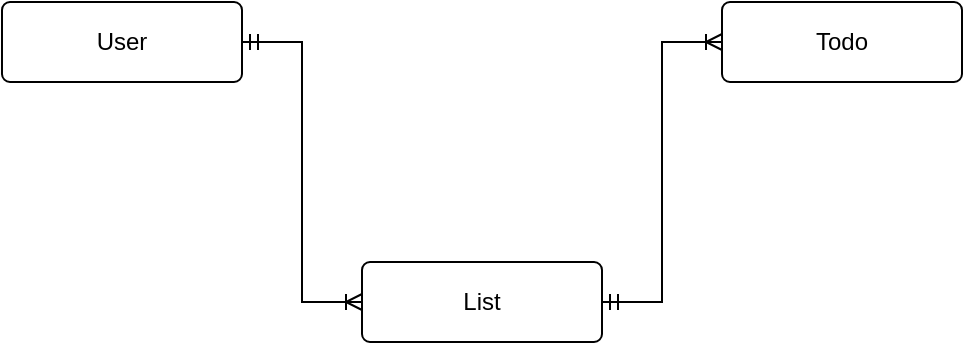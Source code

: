 <mxfile version="15.7.3" type="device" pages="2"><diagram id="vzPCwwMsZXx5Im_dp79G" name="Entity-Relationship-Diagram"><mxGraphModel dx="214" dy="831" grid="1" gridSize="10" guides="1" tooltips="1" connect="1" arrows="1" fold="1" page="1" pageScale="1" pageWidth="827" pageHeight="1169" math="0" shadow="0"><root><mxCell id="0"/><mxCell id="1" parent="0"/><mxCell id="tITW-uX6JTZNfrcVEX7D-1" value="User" style="rounded=1;arcSize=10;whiteSpace=wrap;html=1;align=center;" vertex="1" parent="1"><mxGeometry x="920" y="200" width="120" height="40" as="geometry"/></mxCell><mxCell id="tITW-uX6JTZNfrcVEX7D-2" value="List" style="rounded=1;arcSize=10;whiteSpace=wrap;html=1;align=center;" vertex="1" parent="1"><mxGeometry x="1100" y="330" width="120" height="40" as="geometry"/></mxCell><mxCell id="tITW-uX6JTZNfrcVEX7D-3" value="Todo" style="rounded=1;arcSize=10;whiteSpace=wrap;html=1;align=center;" vertex="1" parent="1"><mxGeometry x="1280" y="200" width="120" height="40" as="geometry"/></mxCell><mxCell id="BmulbQsDpVlfR1J8bmTc-1" value="" style="edgeStyle=entityRelationEdgeStyle;fontSize=12;html=1;endArrow=ERoneToMany;startArrow=ERmandOne;rounded=0;entryX=0;entryY=0.5;entryDx=0;entryDy=0;exitX=1;exitY=0.5;exitDx=0;exitDy=0;" edge="1" parent="1" source="tITW-uX6JTZNfrcVEX7D-1" target="tITW-uX6JTZNfrcVEX7D-2"><mxGeometry width="100" height="100" relative="1" as="geometry"><mxPoint x="1020" y="380" as="sourcePoint"/><mxPoint x="1240" y="220" as="targetPoint"/></mxGeometry></mxCell><mxCell id="BmulbQsDpVlfR1J8bmTc-5" value="" style="edgeStyle=entityRelationEdgeStyle;fontSize=12;html=1;endArrow=ERoneToMany;startArrow=ERmandOne;rounded=0;exitX=1;exitY=0.5;exitDx=0;exitDy=0;entryX=0;entryY=0.5;entryDx=0;entryDy=0;" edge="1" parent="1" source="tITW-uX6JTZNfrcVEX7D-2" target="tITW-uX6JTZNfrcVEX7D-3"><mxGeometry width="100" height="100" relative="1" as="geometry"><mxPoint x="1270" y="270" as="sourcePoint"/><mxPoint x="1400" y="270" as="targetPoint"/></mxGeometry></mxCell></root></mxGraphModel></diagram><diagram id="3iDcGDnxH7c_ONSiCr-t" name="Table-Structure"><mxGraphModel dx="1041" dy="831" grid="1" gridSize="10" guides="1" tooltips="1" connect="1" arrows="1" fold="1" page="1" pageScale="1" pageWidth="827" pageHeight="1169" math="0" shadow="0"><root><mxCell id="bWTgZx5LsMBX5itzkjYO-0"/><mxCell id="bWTgZx5LsMBX5itzkjYO-1" parent="bWTgZx5LsMBX5itzkjYO-0"/><mxCell id="kNgY0zD9fQq7zIaz1ZOs-0" value="Partition Key" style="rounded=0;whiteSpace=wrap;html=1;align=left;fontStyle=1;fillColor=#f5f5f5;fontColor=#333333;strokeColor=#666666;" vertex="1" parent="bWTgZx5LsMBX5itzkjYO-1"><mxGeometry x="80" y="160" width="120" height="40" as="geometry"/></mxCell><mxCell id="kNgY0zD9fQq7zIaz1ZOs-1" value="" style="endArrow=none;html=1;rounded=0;entryX=1;entryY=0;entryDx=0;entryDy=0;exitX=1;exitY=1;exitDx=0;exitDy=0;" edge="1" parent="bWTgZx5LsMBX5itzkjYO-1" source="kNgY0zD9fQq7zIaz1ZOs-32" target="kNgY0zD9fQq7zIaz1ZOs-14"><mxGeometry width="50" height="50" relative="1" as="geometry"><mxPoint x="800" y="440" as="sourcePoint"/><mxPoint x="620" y="760" as="targetPoint"/></mxGeometry></mxCell><mxCell id="kNgY0zD9fQq7zIaz1ZOs-4" value="&lt;p style=&quot;font-size: 11px&quot;&gt;&lt;span style=&quot;font-weight: normal&quot;&gt;name&lt;/span&gt;&lt;/p&gt;&lt;p style=&quot;font-size: 11px&quot;&gt;Personal&lt;/p&gt;" style="text;html=1;strokeColor=none;fillColor=none;spacing=5;spacingTop=-20;overflow=hidden;rounded=0;horizontal=1;whiteSpace=wrap;verticalAlign=top;fontStyle=1;fontSize=11;" vertex="1" parent="bWTgZx5LsMBX5itzkjYO-1"><mxGeometry x="320" y="200" width="80" height="40" as="geometry"/></mxCell><mxCell id="kNgY0zD9fQq7zIaz1ZOs-5" value="USER#1" style="rounded=0;whiteSpace=wrap;html=1;align=left;" vertex="1" parent="bWTgZx5LsMBX5itzkjYO-1"><mxGeometry x="80" y="200" width="120" height="40" as="geometry"/></mxCell><mxCell id="kNgY0zD9fQq7zIaz1ZOs-6" value="Partition Key" style="rounded=0;whiteSpace=wrap;html=1;align=left;fontStyle=1;fillColor=#f5f5f5;fontColor=#333333;strokeColor=#666666;" vertex="1" parent="bWTgZx5LsMBX5itzkjYO-1"><mxGeometry x="200" y="160" width="120" height="40" as="geometry"/></mxCell><mxCell id="kNgY0zD9fQq7zIaz1ZOs-7" value="LIST#1" style="rounded=0;whiteSpace=wrap;html=1;align=left;" vertex="1" parent="bWTgZx5LsMBX5itzkjYO-1"><mxGeometry x="200" y="200" width="120" height="40" as="geometry"/></mxCell><mxCell id="kNgY0zD9fQq7zIaz1ZOs-8" value="LIST#2" style="rounded=0;whiteSpace=wrap;html=1;align=left;" vertex="1" parent="bWTgZx5LsMBX5itzkjYO-1"><mxGeometry x="200" y="240" width="120" height="40" as="geometry"/></mxCell><mxCell id="kNgY0zD9fQq7zIaz1ZOs-9" value="&lt;p style=&quot;font-size: 11px&quot;&gt;&lt;span style=&quot;font-weight: normal&quot;&gt;name&lt;/span&gt;&lt;/p&gt;&lt;p style=&quot;font-size: 11px&quot;&gt;Work&lt;/p&gt;" style="text;html=1;strokeColor=none;fillColor=none;spacing=5;spacingTop=-20;overflow=hidden;rounded=0;horizontal=1;whiteSpace=wrap;verticalAlign=top;fontStyle=1;fontSize=11;" vertex="1" parent="bWTgZx5LsMBX5itzkjYO-1"><mxGeometry x="320" y="240" width="80" height="40" as="geometry"/></mxCell><mxCell id="kNgY0zD9fQq7zIaz1ZOs-10" value="&lt;p style=&quot;font-size: 11px&quot;&gt;&lt;span style=&quot;font-weight: normal&quot;&gt;icon&lt;/span&gt;&lt;/p&gt;&lt;p style=&quot;font-size: 11px&quot;&gt;checkbox&lt;/p&gt;" style="text;html=1;strokeColor=none;fillColor=none;spacing=5;spacingTop=-20;overflow=hidden;rounded=0;horizontal=1;whiteSpace=wrap;verticalAlign=top;fontStyle=1;fontSize=11;" vertex="1" parent="bWTgZx5LsMBX5itzkjYO-1"><mxGeometry x="400" y="200" width="80" height="40" as="geometry"/></mxCell><mxCell id="kNgY0zD9fQq7zIaz1ZOs-11" value="&lt;p style=&quot;font-size: 11px&quot;&gt;&lt;span style=&quot;font-weight: normal&quot;&gt;color&lt;/span&gt;&lt;/p&gt;&lt;p style=&quot;font-size: 11px&quot;&gt;success&lt;/p&gt;" style="text;html=1;strokeColor=none;fillColor=none;spacing=5;spacingTop=-20;overflow=hidden;rounded=0;horizontal=1;whiteSpace=wrap;verticalAlign=top;fontStyle=1;fontSize=11;" vertex="1" parent="bWTgZx5LsMBX5itzkjYO-1"><mxGeometry x="480" y="200" width="80" height="40" as="geometry"/></mxCell><mxCell id="kNgY0zD9fQq7zIaz1ZOs-12" value="&lt;p style=&quot;font-size: 11px&quot;&gt;&lt;span style=&quot;font-weight: normal&quot;&gt;icon&lt;/span&gt;&lt;/p&gt;&lt;p style=&quot;font-size: 11px&quot;&gt;briefcase&lt;/p&gt;" style="text;html=1;strokeColor=none;fillColor=none;spacing=5;spacingTop=-20;overflow=hidden;rounded=0;horizontal=1;whiteSpace=wrap;verticalAlign=top;fontStyle=1;fontSize=11;" vertex="1" parent="bWTgZx5LsMBX5itzkjYO-1"><mxGeometry x="400" y="240" width="80" height="40" as="geometry"/></mxCell><mxCell id="kNgY0zD9fQq7zIaz1ZOs-13" value="&lt;p style=&quot;font-size: 11px&quot;&gt;&lt;span style=&quot;font-weight: normal&quot;&gt;color&lt;/span&gt;&lt;/p&gt;&lt;p style=&quot;font-size: 11px&quot;&gt;primary&lt;/p&gt;" style="text;html=1;strokeColor=none;fillColor=none;spacing=5;spacingTop=-20;overflow=hidden;rounded=0;horizontal=1;whiteSpace=wrap;verticalAlign=top;fontStyle=1;fontSize=11;" vertex="1" parent="bWTgZx5LsMBX5itzkjYO-1"><mxGeometry x="480" y="240" width="80" height="40" as="geometry"/></mxCell><mxCell id="kNgY0zD9fQq7zIaz1ZOs-14" value="Attributes" style="rounded=0;whiteSpace=wrap;html=1;align=left;fontStyle=1;fillColor=#f5f5f5;fontColor=#333333;strokeColor=#666666;" vertex="1" parent="bWTgZx5LsMBX5itzkjYO-1"><mxGeometry x="320" y="160" width="480" height="40" as="geometry"/></mxCell><mxCell id="kNgY0zD9fQq7zIaz1ZOs-16" value="LIST#1" style="rounded=0;whiteSpace=wrap;html=1;align=left;" vertex="1" parent="bWTgZx5LsMBX5itzkjYO-1"><mxGeometry x="80" y="280" width="120" height="40" as="geometry"/></mxCell><mxCell id="kNgY0zD9fQq7zIaz1ZOs-18" value="TODO#1" style="rounded=0;whiteSpace=wrap;html=1;align=left;" vertex="1" parent="bWTgZx5LsMBX5itzkjYO-1"><mxGeometry x="200" y="280" width="120" height="40" as="geometry"/></mxCell><mxCell id="kNgY0zD9fQq7zIaz1ZOs-21" value="TODO#1" style="rounded=0;whiteSpace=wrap;html=1;align=left;" vertex="1" parent="bWTgZx5LsMBX5itzkjYO-1"><mxGeometry x="200" y="360" width="120" height="40" as="geometry"/></mxCell><mxCell id="kNgY0zD9fQq7zIaz1ZOs-22" value="&lt;p style=&quot;font-size: 11px&quot;&gt;&lt;span style=&quot;font-weight: normal&quot;&gt;title&lt;/span&gt;&lt;/p&gt;&lt;p style=&quot;font-size: 11px&quot;&gt;Buy Coffee&lt;/p&gt;" style="text;html=1;strokeColor=none;fillColor=none;spacing=5;spacingTop=-20;overflow=hidden;rounded=0;horizontal=1;whiteSpace=wrap;verticalAlign=top;fontStyle=1;fontSize=11;" vertex="1" parent="bWTgZx5LsMBX5itzkjYO-1"><mxGeometry x="320" y="280" width="80" height="40" as="geometry"/></mxCell><mxCell id="kNgY0zD9fQq7zIaz1ZOs-23" value="&lt;p style=&quot;font-size: 11px&quot;&gt;&lt;span style=&quot;font-weight: normal&quot;&gt;title&lt;/span&gt;&lt;/p&gt;&lt;p style=&quot;font-size: 11px&quot;&gt;Presentation&lt;/p&gt;" style="text;html=1;strokeColor=none;fillColor=none;spacing=5;spacingTop=-20;overflow=hidden;rounded=0;horizontal=1;whiteSpace=wrap;verticalAlign=top;fontStyle=1;fontSize=11;" vertex="1" parent="bWTgZx5LsMBX5itzkjYO-1"><mxGeometry x="320" y="360" width="80" height="40" as="geometry"/></mxCell><mxCell id="kNgY0zD9fQq7zIaz1ZOs-24" value="&lt;p style=&quot;font-size: 11px&quot;&gt;&lt;span style=&quot;font-weight: normal&quot;&gt;title&lt;/span&gt;&lt;/p&gt;&lt;p style=&quot;font-size: 11px&quot;&gt;Running&lt;/p&gt;" style="text;html=1;strokeColor=none;fillColor=none;spacing=5;spacingTop=-20;overflow=hidden;rounded=0;horizontal=1;whiteSpace=wrap;verticalAlign=top;fontStyle=1;fontSize=11;" vertex="1" parent="bWTgZx5LsMBX5itzkjYO-1"><mxGeometry x="320" y="320" width="80" height="40" as="geometry"/></mxCell><mxCell id="kNgY0zD9fQq7zIaz1ZOs-26" value="&lt;p style=&quot;font-size: 11px&quot;&gt;&lt;span style=&quot;font-weight: normal&quot;&gt;dueDate&lt;/span&gt;&lt;/p&gt;&lt;p style=&quot;font-size: 11px&quot;&gt;2021-11-23&lt;/p&gt;" style="text;html=1;strokeColor=none;fillColor=none;spacing=5;spacingTop=-20;overflow=hidden;rounded=0;horizontal=1;whiteSpace=wrap;verticalAlign=top;fontStyle=1;fontSize=11;" vertex="1" parent="bWTgZx5LsMBX5itzkjYO-1"><mxGeometry x="400" y="280" width="80" height="40" as="geometry"/></mxCell><mxCell id="kNgY0zD9fQq7zIaz1ZOs-27" value="&lt;p style=&quot;font-size: 11px&quot;&gt;&lt;span style=&quot;font-weight: normal&quot;&gt;dueDate&lt;/span&gt;&lt;/p&gt;&lt;p style=&quot;font-size: 11px&quot;&gt;2021-11-25&lt;/p&gt;" style="text;html=1;strokeColor=none;fillColor=none;spacing=5;spacingTop=-20;overflow=hidden;rounded=0;horizontal=1;whiteSpace=wrap;verticalAlign=top;fontStyle=1;fontSize=11;" vertex="1" parent="bWTgZx5LsMBX5itzkjYO-1"><mxGeometry x="400" y="360" width="80" height="40" as="geometry"/></mxCell><mxCell id="kNgY0zD9fQq7zIaz1ZOs-29" value="&lt;p style=&quot;font-size: 11px&quot;&gt;&lt;span style=&quot;font-weight: normal&quot;&gt;isFlagged&lt;/span&gt;&lt;/p&gt;&lt;p style=&quot;font-size: 11px&quot;&gt;true&lt;/p&gt;" style="text;html=1;strokeColor=none;fillColor=none;spacing=5;spacingTop=-20;overflow=hidden;rounded=0;horizontal=1;whiteSpace=wrap;verticalAlign=top;fontStyle=1;fontSize=11;" vertex="1" parent="bWTgZx5LsMBX5itzkjYO-1"><mxGeometry x="480" y="280" width="80" height="40" as="geometry"/></mxCell><mxCell id="kNgY0zD9fQq7zIaz1ZOs-30" value="&lt;p style=&quot;font-size: 11px&quot;&gt;&lt;span&gt;&lt;span style=&quot;font-weight: 400&quot;&gt;tags&lt;/span&gt;&lt;/span&gt;&lt;/p&gt;&lt;p style=&quot;font-size: 11px&quot;&gt;HHN, AKSE&lt;/p&gt;" style="text;html=1;strokeColor=none;fillColor=none;spacing=5;spacingTop=-20;overflow=hidden;rounded=0;horizontal=1;whiteSpace=wrap;verticalAlign=top;fontStyle=1;fontSize=11;" vertex="1" parent="bWTgZx5LsMBX5itzkjYO-1"><mxGeometry x="560" y="360" width="80" height="40" as="geometry"/></mxCell><mxCell id="kNgY0zD9fQq7zIaz1ZOs-31" value="&lt;p style=&quot;font-size: 11px&quot;&gt;&lt;span&gt;&lt;span style=&quot;font-weight: 400&quot;&gt;owner&lt;/span&gt;&lt;/span&gt;&lt;/p&gt;&lt;p style=&quot;font-size: 11px&quot;&gt;USER#1&lt;/p&gt;" style="text;html=1;strokeColor=none;fillColor=none;spacing=5;spacingTop=-20;overflow=hidden;rounded=0;horizontal=1;whiteSpace=wrap;verticalAlign=top;fontStyle=1;fontSize=11;" vertex="1" parent="bWTgZx5LsMBX5itzkjYO-1"><mxGeometry x="720" y="320" width="80" height="40" as="geometry"/></mxCell><mxCell id="kNgY0zD9fQq7zIaz1ZOs-32" value="&lt;p style=&quot;font-size: 11px&quot;&gt;&lt;span&gt;&lt;span style=&quot;font-weight: 400&quot;&gt;owner&lt;/span&gt;&lt;/span&gt;&lt;/p&gt;&lt;p style=&quot;font-size: 11px&quot;&gt;USER#1&lt;/p&gt;" style="text;html=1;strokeColor=none;fillColor=none;spacing=5;spacingTop=-20;overflow=hidden;rounded=0;horizontal=1;whiteSpace=wrap;verticalAlign=top;fontStyle=1;fontSize=11;" vertex="1" parent="bWTgZx5LsMBX5itzkjYO-1"><mxGeometry x="720" y="360" width="80" height="40" as="geometry"/></mxCell><mxCell id="kNgY0zD9fQq7zIaz1ZOs-33" value="&lt;p style=&quot;font-size: 11px&quot;&gt;&lt;span&gt;&lt;span style=&quot;font-weight: 400&quot;&gt;owner&lt;/span&gt;&lt;/span&gt;&lt;/p&gt;&lt;p style=&quot;font-size: 11px&quot;&gt;USER#1&lt;/p&gt;" style="text;html=1;strokeColor=none;fillColor=none;spacing=5;spacingTop=-20;overflow=hidden;rounded=0;horizontal=1;whiteSpace=wrap;verticalAlign=top;fontStyle=1;fontSize=11;" vertex="1" parent="bWTgZx5LsMBX5itzkjYO-1"><mxGeometry x="720" y="280" width="80" height="40" as="geometry"/></mxCell><mxCell id="kNgY0zD9fQq7zIaz1ZOs-35" value="&lt;p style=&quot;font-size: 11px&quot;&gt;&lt;span&gt;&lt;span style=&quot;font-weight: 400&quot;&gt;isDone&lt;/span&gt;&lt;/span&gt;&lt;/p&gt;&lt;p style=&quot;font-size: 11px&quot;&gt;false&lt;/p&gt;" style="text;html=1;strokeColor=none;fillColor=none;spacing=5;spacingTop=-20;overflow=hidden;rounded=0;horizontal=1;whiteSpace=wrap;verticalAlign=top;fontStyle=1;fontSize=11;" vertex="1" parent="bWTgZx5LsMBX5itzkjYO-1"><mxGeometry x="640" y="280" width="80" height="40" as="geometry"/></mxCell><mxCell id="kNgY0zD9fQq7zIaz1ZOs-36" value="&lt;p style=&quot;font-size: 11px&quot;&gt;&lt;span&gt;&lt;span style=&quot;font-weight: 400&quot;&gt;isDone&lt;/span&gt;&lt;/span&gt;&lt;/p&gt;&lt;p style=&quot;font-size: 11px&quot;&gt;true&lt;/p&gt;" style="text;html=1;strokeColor=none;fillColor=none;spacing=5;spacingTop=-20;overflow=hidden;rounded=0;horizontal=1;whiteSpace=wrap;verticalAlign=top;fontStyle=1;fontSize=11;" vertex="1" parent="bWTgZx5LsMBX5itzkjYO-1"><mxGeometry x="640" y="360" width="80" height="40" as="geometry"/></mxCell><mxCell id="kNgY0zD9fQq7zIaz1ZOs-37" value="&lt;p style=&quot;font-size: 11px&quot;&gt;&lt;span&gt;&lt;span style=&quot;font-weight: 400&quot;&gt;isDone&lt;/span&gt;&lt;/span&gt;&lt;/p&gt;&lt;p style=&quot;font-size: 11px&quot;&gt;false&lt;/p&gt;" style="text;html=1;strokeColor=none;fillColor=none;spacing=5;spacingTop=-20;overflow=hidden;rounded=0;horizontal=1;whiteSpace=wrap;verticalAlign=top;fontStyle=1;fontSize=11;" vertex="1" parent="bWTgZx5LsMBX5itzkjYO-1"><mxGeometry x="640" y="320" width="80" height="40" as="geometry"/></mxCell><mxCell id="kNgY0zD9fQq7zIaz1ZOs-38" value="" style="endArrow=none;html=1;rounded=0;" edge="1" parent="bWTgZx5LsMBX5itzkjYO-1"><mxGeometry width="50" height="50" relative="1" as="geometry"><mxPoint x="320" y="239" as="sourcePoint"/><mxPoint x="800" y="239" as="targetPoint"/></mxGeometry></mxCell><mxCell id="kNgY0zD9fQq7zIaz1ZOs-39" value="" style="endArrow=none;html=1;rounded=0;startArrow=none;exitX=0;exitY=0;exitDx=0;exitDy=0;" edge="1" parent="bWTgZx5LsMBX5itzkjYO-1" source="kNgY0zD9fQq7zIaz1ZOs-22"><mxGeometry width="50" height="50" relative="1" as="geometry"><mxPoint x="80" y="280" as="sourcePoint"/><mxPoint x="800" y="280" as="targetPoint"/></mxGeometry></mxCell><mxCell id="kNgY0zD9fQq7zIaz1ZOs-40" value="" style="endArrow=none;html=1;rounded=0;startArrow=none;exitX=0;exitY=0;exitDx=0;exitDy=0;" edge="1" parent="bWTgZx5LsMBX5itzkjYO-1" source="kNgY0zD9fQq7zIaz1ZOs-24"><mxGeometry width="50" height="50" relative="1" as="geometry"><mxPoint x="40" y="230" as="sourcePoint"/><mxPoint x="800" y="320" as="targetPoint"/></mxGeometry></mxCell><mxCell id="kNgY0zD9fQq7zIaz1ZOs-41" value="" style="endArrow=none;html=1;rounded=0;startArrow=none;exitX=0;exitY=1;exitDx=0;exitDy=0;" edge="1" parent="bWTgZx5LsMBX5itzkjYO-1" source="kNgY0zD9fQq7zIaz1ZOs-24"><mxGeometry width="50" height="50" relative="1" as="geometry"><mxPoint x="80" y="359" as="sourcePoint"/><mxPoint x="800" y="359" as="targetPoint"/></mxGeometry></mxCell><mxCell id="kNgY0zD9fQq7zIaz1ZOs-42" value="" style="endArrow=none;html=1;rounded=0;startArrow=none;exitX=0;exitY=1;exitDx=0;exitDy=0;" edge="1" parent="bWTgZx5LsMBX5itzkjYO-1" source="kNgY0zD9fQq7zIaz1ZOs-23"><mxGeometry width="50" height="50" relative="1" as="geometry"><mxPoint x="80" y="400" as="sourcePoint"/><mxPoint x="800" y="400" as="targetPoint"/></mxGeometry></mxCell><mxCell id="kNgY0zD9fQq7zIaz1ZOs-19" value="TODO#2" style="rounded=0;whiteSpace=wrap;html=1;align=left;" vertex="1" parent="bWTgZx5LsMBX5itzkjYO-1"><mxGeometry x="200" y="320" width="120" height="40" as="geometry"/></mxCell><mxCell id="kNgY0zD9fQq7zIaz1ZOs-20" value="LIST#2" style="rounded=0;whiteSpace=wrap;html=1;align=left;" vertex="1" parent="bWTgZx5LsMBX5itzkjYO-1"><mxGeometry x="80" y="360" width="120" height="40" as="geometry"/></mxCell><mxCell id="kNgY0zD9fQq7zIaz1ZOs-17" value="LIST#1" style="rounded=0;whiteSpace=wrap;html=1;align=left;" vertex="1" parent="bWTgZx5LsMBX5itzkjYO-1"><mxGeometry x="80" y="320" width="120" height="40" as="geometry"/></mxCell><mxCell id="kNgY0zD9fQq7zIaz1ZOs-2" value="USER#1" style="rounded=0;whiteSpace=wrap;html=1;align=left;" vertex="1" parent="bWTgZx5LsMBX5itzkjYO-1"><mxGeometry x="80" y="240" width="120" height="40" as="geometry"/></mxCell></root></mxGraphModel></diagram></mxfile>